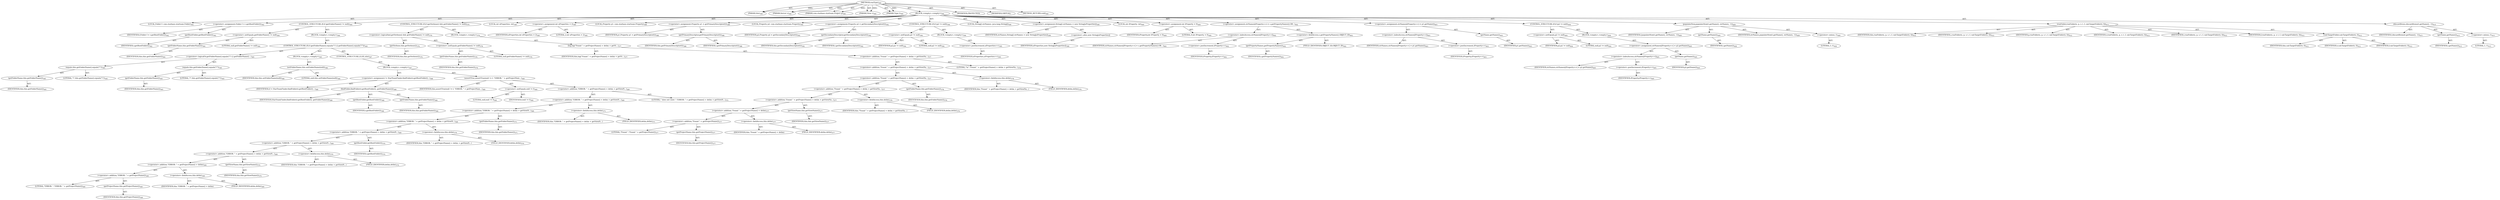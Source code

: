 digraph "runType" {  
"111669149702" [label = <(METHOD,runType)<SUB>360</SUB>> ]
"115964116997" [label = <(PARAM,this)<SUB>360</SUB>> ]
"115964117022" [label = <(PARAM,Server s)<SUB>360</SUB>> ]
"115964117023" [label = <(PARAM,com.starbase.starteam.Project p)<SUB>360</SUB>> ]
"115964117024" [label = <(PARAM,View v)<SUB>360</SUB>> ]
"115964117025" [label = <(PARAM,Type t)<SUB>360</SUB>> ]
"25769803795" [label = <(BLOCK,&lt;empty&gt;,&lt;empty&gt;)<SUB>360</SUB>> ]
"94489280523" [label = <(LOCAL,Folder f: com.starbase.starteam.Folder)<SUB>362</SUB>> ]
"30064771188" [label = <(&lt;operator&gt;.assignment,Folder f = v.getRootFolder())<SUB>362</SUB>> ]
"68719476874" [label = <(IDENTIFIER,f,Folder f = v.getRootFolder())<SUB>362</SUB>> ]
"30064771189" [label = <(getRootFolder,getRootFolder())<SUB>362</SUB>> ]
"68719476875" [label = <(IDENTIFIER,v,getRootFolder())<SUB>362</SUB>> ]
"47244640269" [label = <(CONTROL_STRUCTURE,IF,if (getFolderName() != null))<SUB>364</SUB>> ]
"30064771190" [label = <(&lt;operator&gt;.notEquals,getFolderName() != null)<SUB>364</SUB>> ]
"30064771191" [label = <(getFolderName,this.getFolderName())<SUB>364</SUB>> ]
"68719476770" [label = <(IDENTIFIER,this,this.getFolderName())<SUB>364</SUB>> ]
"90194313243" [label = <(LITERAL,null,getFolderName() != null)<SUB>364</SUB>> ]
"25769803796" [label = <(BLOCK,&lt;empty&gt;,&lt;empty&gt;)<SUB>364</SUB>> ]
"47244640270" [label = <(CONTROL_STRUCTURE,IF,if (getFolderName().equals(&quot;\\&quot;) || getFolderName().equals(&quot;/&quot;)))<SUB>365</SUB>> ]
"30064771192" [label = <(&lt;operator&gt;.logicalOr,getFolderName().equals(&quot;\\&quot;) || getFolderName()...)<SUB>365</SUB>> ]
"30064771193" [label = <(equals,this.getFolderName().equals(&quot;\\&quot;))<SUB>365</SUB>> ]
"30064771194" [label = <(getFolderName,this.getFolderName())<SUB>365</SUB>> ]
"68719476771" [label = <(IDENTIFIER,this,this.getFolderName())<SUB>365</SUB>> ]
"90194313244" [label = <(LITERAL,&quot;\\&quot;,this.getFolderName().equals(&quot;\\&quot;))<SUB>365</SUB>> ]
"30064771195" [label = <(equals,this.getFolderName().equals(&quot;/&quot;))<SUB>365</SUB>> ]
"30064771196" [label = <(getFolderName,this.getFolderName())<SUB>365</SUB>> ]
"68719476772" [label = <(IDENTIFIER,this,this.getFolderName())<SUB>365</SUB>> ]
"90194313245" [label = <(LITERAL,&quot;/&quot;,this.getFolderName().equals(&quot;/&quot;))<SUB>365</SUB>> ]
"25769803797" [label = <(BLOCK,&lt;empty&gt;,&lt;empty&gt;)<SUB>365</SUB>> ]
"30064771197" [label = <(setFolderName,this.setFolderName(null))<SUB>366</SUB>> ]
"68719476773" [label = <(IDENTIFIER,this,this.setFolderName(null))<SUB>366</SUB>> ]
"90194313246" [label = <(LITERAL,null,this.setFolderName(null))<SUB>366</SUB>> ]
"47244640271" [label = <(CONTROL_STRUCTURE,ELSE,else)<SUB>367</SUB>> ]
"25769803798" [label = <(BLOCK,&lt;empty&gt;,&lt;empty&gt;)<SUB>367</SUB>> ]
"30064771198" [label = <(&lt;operator&gt;.assignment,f = StarTeamFinder.findFolder(v.getRootFolder()...)<SUB>368</SUB>> ]
"68719476876" [label = <(IDENTIFIER,f,f = StarTeamFinder.findFolder(v.getRootFolder()...)<SUB>368</SUB>> ]
"30064771199" [label = <(findFolder,findFolder(v.getRootFolder(), getFolderName()))<SUB>368</SUB>> ]
"68719476877" [label = <(IDENTIFIER,StarTeamFinder,findFolder(v.getRootFolder(), getFolderName()))<SUB>368</SUB>> ]
"30064771200" [label = <(getRootFolder,getRootFolder())<SUB>368</SUB>> ]
"68719476878" [label = <(IDENTIFIER,v,getRootFolder())<SUB>368</SUB>> ]
"30064771201" [label = <(getFolderName,this.getFolderName())<SUB>368</SUB>> ]
"68719476774" [label = <(IDENTIFIER,this,this.getFolderName())<SUB>368</SUB>> ]
"30064771202" [label = <(assertTrue,assertTrue(null != f, &quot;ERROR: &quot; + getProjectNam...)<SUB>369</SUB>> ]
"68719476778" [label = <(IDENTIFIER,this,assertTrue(null != f, &quot;ERROR: &quot; + getProjectNam...)<SUB>369</SUB>> ]
"30064771203" [label = <(&lt;operator&gt;.notEquals,null != f)<SUB>369</SUB>> ]
"90194313247" [label = <(LITERAL,null,null != f)<SUB>369</SUB>> ]
"68719476879" [label = <(IDENTIFIER,f,null != f)<SUB>369</SUB>> ]
"30064771204" [label = <(&lt;operator&gt;.addition,&quot;ERROR: &quot; + getProjectName() + delim + getViewN...)<SUB>369</SUB>> ]
"30064771205" [label = <(&lt;operator&gt;.addition,&quot;ERROR: &quot; + getProjectName() + delim + getViewN...)<SUB>369</SUB>> ]
"30064771206" [label = <(&lt;operator&gt;.addition,&quot;ERROR: &quot; + getProjectName() + delim + getViewN...)<SUB>369</SUB>> ]
"30064771207" [label = <(&lt;operator&gt;.addition,&quot;ERROR: &quot; + getProjectName() + delim + getViewN...)<SUB>369</SUB>> ]
"30064771208" [label = <(&lt;operator&gt;.addition,&quot;ERROR: &quot; + getProjectName() + delim + getViewN...)<SUB>369</SUB>> ]
"30064771209" [label = <(&lt;operator&gt;.addition,&quot;ERROR: &quot; + getProjectName() + delim + getViewN...)<SUB>369</SUB>> ]
"30064771210" [label = <(&lt;operator&gt;.addition,&quot;ERROR: &quot; + getProjectName() + delim + getViewN...)<SUB>369</SUB>> ]
"30064771211" [label = <(&lt;operator&gt;.addition,&quot;ERROR: &quot; + getProjectName() + delim)<SUB>369</SUB>> ]
"30064771212" [label = <(&lt;operator&gt;.addition,&quot;ERROR: &quot; + getProjectName())<SUB>369</SUB>> ]
"90194313248" [label = <(LITERAL,&quot;ERROR: &quot;,&quot;ERROR: &quot; + getProjectName())<SUB>369</SUB>> ]
"30064771213" [label = <(getProjectName,this.getProjectName())<SUB>369</SUB>> ]
"68719476775" [label = <(IDENTIFIER,this,this.getProjectName())<SUB>369</SUB>> ]
"30064771214" [label = <(&lt;operator&gt;.fieldAccess,this.delim)<SUB>369</SUB>> ]
"68719476880" [label = <(IDENTIFIER,this,&quot;ERROR: &quot; + getProjectName() + delim)> ]
"55834574856" [label = <(FIELD_IDENTIFIER,delim,delim)<SUB>369</SUB>> ]
"30064771215" [label = <(getViewName,this.getViewName())<SUB>370</SUB>> ]
"68719476776" [label = <(IDENTIFIER,this,this.getViewName())<SUB>370</SUB>> ]
"30064771216" [label = <(&lt;operator&gt;.fieldAccess,this.delim)<SUB>370</SUB>> ]
"68719476881" [label = <(IDENTIFIER,this,&quot;ERROR: &quot; + getProjectName() + delim + getViewN...)> ]
"55834574857" [label = <(FIELD_IDENTIFIER,delim,delim)<SUB>370</SUB>> ]
"30064771217" [label = <(getRootFolder,getRootFolder())<SUB>370</SUB>> ]
"68719476882" [label = <(IDENTIFIER,v,getRootFolder())<SUB>370</SUB>> ]
"30064771218" [label = <(&lt;operator&gt;.fieldAccess,this.delim)<SUB>370</SUB>> ]
"68719476883" [label = <(IDENTIFIER,this,&quot;ERROR: &quot; + getProjectName() + delim + getViewN...)> ]
"55834574858" [label = <(FIELD_IDENTIFIER,delim,delim)<SUB>370</SUB>> ]
"30064771219" [label = <(getFolderName,this.getFolderName())<SUB>371</SUB>> ]
"68719476777" [label = <(IDENTIFIER,this,this.getFolderName())<SUB>371</SUB>> ]
"30064771220" [label = <(&lt;operator&gt;.fieldAccess,this.delim)<SUB>371</SUB>> ]
"68719476884" [label = <(IDENTIFIER,this,&quot;ERROR: &quot; + getProjectName() + delim + getViewN...)> ]
"55834574859" [label = <(FIELD_IDENTIFIER,delim,delim)<SUB>371</SUB>> ]
"90194313249" [label = <(LITERAL,&quot; does not exist.&quot;,&quot;ERROR: &quot; + getProjectName() + delim + getViewN...)<SUB>372</SUB>> ]
"47244640272" [label = <(CONTROL_STRUCTURE,IF,if (getVerbose() &amp;&amp; getFolderName() != null))<SUB>376</SUB>> ]
"30064771221" [label = <(&lt;operator&gt;.logicalAnd,getVerbose() &amp;&amp; getFolderName() != null)<SUB>376</SUB>> ]
"30064771222" [label = <(getVerbose,this.getVerbose())<SUB>376</SUB>> ]
"68719476779" [label = <(IDENTIFIER,this,this.getVerbose())<SUB>376</SUB>> ]
"30064771223" [label = <(&lt;operator&gt;.notEquals,getFolderName() != null)<SUB>376</SUB>> ]
"30064771224" [label = <(getFolderName,this.getFolderName())<SUB>376</SUB>> ]
"68719476780" [label = <(IDENTIFIER,this,this.getFolderName())<SUB>376</SUB>> ]
"90194313250" [label = <(LITERAL,null,getFolderName() != null)<SUB>376</SUB>> ]
"25769803799" [label = <(BLOCK,&lt;empty&gt;,&lt;empty&gt;)<SUB>376</SUB>> ]
"30064771225" [label = <(log,log(&quot;Found &quot; + getProjectName() + delim + getVi...)<SUB>377</SUB>> ]
"68719476784" [label = <(IDENTIFIER,this,log(&quot;Found &quot; + getProjectName() + delim + getVi...)<SUB>377</SUB>> ]
"30064771226" [label = <(&lt;operator&gt;.addition,&quot;Found &quot; + getProjectName() + delim + getViewNa...)<SUB>377</SUB>> ]
"30064771227" [label = <(&lt;operator&gt;.addition,&quot;Found &quot; + getProjectName() + delim + getViewNa...)<SUB>377</SUB>> ]
"30064771228" [label = <(&lt;operator&gt;.addition,&quot;Found &quot; + getProjectName() + delim + getViewNa...)<SUB>377</SUB>> ]
"30064771229" [label = <(&lt;operator&gt;.addition,&quot;Found &quot; + getProjectName() + delim + getViewNa...)<SUB>377</SUB>> ]
"30064771230" [label = <(&lt;operator&gt;.addition,&quot;Found &quot; + getProjectName() + delim + getViewNa...)<SUB>377</SUB>> ]
"30064771231" [label = <(&lt;operator&gt;.addition,&quot;Found &quot; + getProjectName() + delim)<SUB>377</SUB>> ]
"30064771232" [label = <(&lt;operator&gt;.addition,&quot;Found &quot; + getProjectName())<SUB>377</SUB>> ]
"90194313251" [label = <(LITERAL,&quot;Found &quot;,&quot;Found &quot; + getProjectName())<SUB>377</SUB>> ]
"30064771233" [label = <(getProjectName,this.getProjectName())<SUB>377</SUB>> ]
"68719476781" [label = <(IDENTIFIER,this,this.getProjectName())<SUB>377</SUB>> ]
"30064771234" [label = <(&lt;operator&gt;.fieldAccess,this.delim)<SUB>377</SUB>> ]
"68719476885" [label = <(IDENTIFIER,this,&quot;Found &quot; + getProjectName() + delim)> ]
"55834574860" [label = <(FIELD_IDENTIFIER,delim,delim)<SUB>377</SUB>> ]
"30064771235" [label = <(getViewName,this.getViewName())<SUB>377</SUB>> ]
"68719476782" [label = <(IDENTIFIER,this,this.getViewName())<SUB>377</SUB>> ]
"30064771236" [label = <(&lt;operator&gt;.fieldAccess,this.delim)<SUB>378</SUB>> ]
"68719476886" [label = <(IDENTIFIER,this,&quot;Found &quot; + getProjectName() + delim + getViewNa...)> ]
"55834574861" [label = <(FIELD_IDENTIFIER,delim,delim)<SUB>378</SUB>> ]
"30064771237" [label = <(getFolderName,this.getFolderName())<SUB>378</SUB>> ]
"68719476783" [label = <(IDENTIFIER,this,this.getFolderName())<SUB>378</SUB>> ]
"30064771238" [label = <(&lt;operator&gt;.fieldAccess,this.delim)<SUB>378</SUB>> ]
"68719476887" [label = <(IDENTIFIER,this,&quot;Found &quot; + getProjectName() + delim + getViewNa...)> ]
"55834574862" [label = <(FIELD_IDENTIFIER,delim,delim)<SUB>378</SUB>> ]
"90194313252" [label = <(LITERAL,&quot;\n&quot;,&quot;Found &quot; + getProjectName() + delim + getViewNa...)<SUB>378</SUB>> ]
"94489280524" [label = <(LOCAL,int nProperties: int)<SUB>385</SUB>> ]
"30064771239" [label = <(&lt;operator&gt;.assignment,int nProperties = 2)<SUB>385</SUB>> ]
"68719476888" [label = <(IDENTIFIER,nProperties,int nProperties = 2)<SUB>385</SUB>> ]
"90194313253" [label = <(LITERAL,2,int nProperties = 2)<SUB>385</SUB>> ]
"94489280525" [label = <(LOCAL,Property p1: com.starbase.starteam.Property)<SUB>388</SUB>> ]
"30064771240" [label = <(&lt;operator&gt;.assignment,Property p1 = getPrimaryDescriptor(t))<SUB>388</SUB>> ]
"68719476889" [label = <(IDENTIFIER,p1,Property p1 = getPrimaryDescriptor(t))<SUB>388</SUB>> ]
"30064771241" [label = <(getPrimaryDescriptor,getPrimaryDescriptor(t))<SUB>388</SUB>> ]
"68719476785" [label = <(IDENTIFIER,this,getPrimaryDescriptor(t))<SUB>388</SUB>> ]
"68719476890" [label = <(IDENTIFIER,t,getPrimaryDescriptor(t))<SUB>388</SUB>> ]
"94489280526" [label = <(LOCAL,Property p2: com.starbase.starteam.Property)<SUB>392</SUB>> ]
"30064771242" [label = <(&lt;operator&gt;.assignment,Property p2 = getSecondaryDescriptor(t))<SUB>392</SUB>> ]
"68719476891" [label = <(IDENTIFIER,p2,Property p2 = getSecondaryDescriptor(t))<SUB>392</SUB>> ]
"30064771243" [label = <(getSecondaryDescriptor,getSecondaryDescriptor(t))<SUB>392</SUB>> ]
"68719476786" [label = <(IDENTIFIER,this,getSecondaryDescriptor(t))<SUB>392</SUB>> ]
"68719476892" [label = <(IDENTIFIER,t,getSecondaryDescriptor(t))<SUB>392</SUB>> ]
"47244640273" [label = <(CONTROL_STRUCTURE,IF,if (p2 != null))<SUB>394</SUB>> ]
"30064771244" [label = <(&lt;operator&gt;.notEquals,p2 != null)<SUB>394</SUB>> ]
"68719476893" [label = <(IDENTIFIER,p2,p2 != null)<SUB>394</SUB>> ]
"90194313254" [label = <(LITERAL,null,p2 != null)<SUB>394</SUB>> ]
"25769803800" [label = <(BLOCK,&lt;empty&gt;,&lt;empty&gt;)<SUB>394</SUB>> ]
"30064771245" [label = <(&lt;operator&gt;.postIncrement,nProperties++)<SUB>395</SUB>> ]
"68719476894" [label = <(IDENTIFIER,nProperties,nProperties++)<SUB>395</SUB>> ]
"94489280527" [label = <(LOCAL,String[] strNames: java.lang.String[])<SUB>399</SUB>> ]
"30064771246" [label = <(&lt;operator&gt;.assignment,String[] strNames = new String[nProperties])<SUB>399</SUB>> ]
"68719476895" [label = <(IDENTIFIER,strNames,String[] strNames = new String[nProperties])<SUB>399</SUB>> ]
"30064771247" [label = <(&lt;operator&gt;.alloc,new String[nProperties])> ]
"68719476896" [label = <(IDENTIFIER,nProperties,new String[nProperties])<SUB>399</SUB>> ]
"94489280528" [label = <(LOCAL,int iProperty: int)<SUB>400</SUB>> ]
"30064771248" [label = <(&lt;operator&gt;.assignment,int iProperty = 0)<SUB>400</SUB>> ]
"68719476897" [label = <(IDENTIFIER,iProperty,int iProperty = 0)<SUB>400</SUB>> ]
"90194313255" [label = <(LITERAL,0,int iProperty = 0)<SUB>400</SUB>> ]
"30064771249" [label = <(&lt;operator&gt;.assignment,strNames[iProperty++] = s.getPropertyNames().OB...)<SUB>402</SUB>> ]
"30064771250" [label = <(&lt;operator&gt;.indexAccess,strNames[iProperty++])<SUB>402</SUB>> ]
"68719476898" [label = <(IDENTIFIER,strNames,strNames[iProperty++] = s.getPropertyNames().OB...)<SUB>402</SUB>> ]
"30064771251" [label = <(&lt;operator&gt;.postIncrement,iProperty++)<SUB>402</SUB>> ]
"68719476899" [label = <(IDENTIFIER,iProperty,iProperty++)<SUB>402</SUB>> ]
"30064771252" [label = <(&lt;operator&gt;.fieldAccess,s.getPropertyNames().OBJECT_ID)<SUB>402</SUB>> ]
"30064771253" [label = <(getPropertyNames,getPropertyNames())<SUB>402</SUB>> ]
"68719476900" [label = <(IDENTIFIER,s,getPropertyNames())<SUB>402</SUB>> ]
"55834574863" [label = <(FIELD_IDENTIFIER,OBJECT_ID,OBJECT_ID)<SUB>402</SUB>> ]
"30064771254" [label = <(&lt;operator&gt;.assignment,strNames[iProperty++] = p1.getName())<SUB>403</SUB>> ]
"30064771255" [label = <(&lt;operator&gt;.indexAccess,strNames[iProperty++])<SUB>403</SUB>> ]
"68719476901" [label = <(IDENTIFIER,strNames,strNames[iProperty++] = p1.getName())<SUB>403</SUB>> ]
"30064771256" [label = <(&lt;operator&gt;.postIncrement,iProperty++)<SUB>403</SUB>> ]
"68719476902" [label = <(IDENTIFIER,iProperty,iProperty++)<SUB>403</SUB>> ]
"30064771257" [label = <(getName,getName())<SUB>403</SUB>> ]
"68719476903" [label = <(IDENTIFIER,p1,getName())<SUB>403</SUB>> ]
"47244640274" [label = <(CONTROL_STRUCTURE,IF,if (p2 != null))<SUB>404</SUB>> ]
"30064771258" [label = <(&lt;operator&gt;.notEquals,p2 != null)<SUB>404</SUB>> ]
"68719476904" [label = <(IDENTIFIER,p2,p2 != null)<SUB>404</SUB>> ]
"90194313256" [label = <(LITERAL,null,p2 != null)<SUB>404</SUB>> ]
"25769803801" [label = <(BLOCK,&lt;empty&gt;,&lt;empty&gt;)<SUB>404</SUB>> ]
"30064771259" [label = <(&lt;operator&gt;.assignment,strNames[iProperty++] = p2.getName())<SUB>405</SUB>> ]
"30064771260" [label = <(&lt;operator&gt;.indexAccess,strNames[iProperty++])<SUB>405</SUB>> ]
"68719476905" [label = <(IDENTIFIER,strNames,strNames[iProperty++] = p2.getName())<SUB>405</SUB>> ]
"30064771261" [label = <(&lt;operator&gt;.postIncrement,iProperty++)<SUB>405</SUB>> ]
"68719476906" [label = <(IDENTIFIER,iProperty,iProperty++)<SUB>405</SUB>> ]
"30064771262" [label = <(getName,getName())<SUB>405</SUB>> ]
"68719476907" [label = <(IDENTIFIER,p2,getName())<SUB>405</SUB>> ]
"30064771263" [label = <(populateNow,populateNow(t.getName(), strNames, -1))<SUB>409</SUB>> ]
"68719476908" [label = <(IDENTIFIER,f,populateNow(t.getName(), strNames, -1))<SUB>409</SUB>> ]
"30064771264" [label = <(getName,getName())<SUB>409</SUB>> ]
"68719476909" [label = <(IDENTIFIER,t,getName())<SUB>409</SUB>> ]
"68719476910" [label = <(IDENTIFIER,strNames,populateNow(t.getName(), strNames, -1))<SUB>409</SUB>> ]
"30064771265" [label = <(&lt;operator&gt;.minus,-1)<SUB>409</SUB>> ]
"90194313257" [label = <(LITERAL,1,-1)<SUB>409</SUB>> ]
"30064771266" [label = <(runFolder,runFolder(s, p, v, t, f, calcTargetFolder(v, f)))<SUB>412</SUB>> ]
"68719476788" [label = <(IDENTIFIER,this,runFolder(s, p, v, t, f, calcTargetFolder(v, f)))<SUB>412</SUB>> ]
"68719476911" [label = <(IDENTIFIER,s,runFolder(s, p, v, t, f, calcTargetFolder(v, f)))<SUB>412</SUB>> ]
"68719476912" [label = <(IDENTIFIER,p,runFolder(s, p, v, t, f, calcTargetFolder(v, f)))<SUB>412</SUB>> ]
"68719476913" [label = <(IDENTIFIER,v,runFolder(s, p, v, t, f, calcTargetFolder(v, f)))<SUB>412</SUB>> ]
"68719476914" [label = <(IDENTIFIER,t,runFolder(s, p, v, t, f, calcTargetFolder(v, f)))<SUB>412</SUB>> ]
"68719476915" [label = <(IDENTIFIER,f,runFolder(s, p, v, t, f, calcTargetFolder(v, f)))<SUB>412</SUB>> ]
"30064771267" [label = <(calcTargetFolder,calcTargetFolder(v, f))<SUB>412</SUB>> ]
"68719476787" [label = <(IDENTIFIER,this,calcTargetFolder(v, f))<SUB>412</SUB>> ]
"68719476916" [label = <(IDENTIFIER,v,calcTargetFolder(v, f))<SUB>412</SUB>> ]
"68719476917" [label = <(IDENTIFIER,f,calcTargetFolder(v, f))<SUB>412</SUB>> ]
"30064771268" [label = <(discardItems,discardItems(t.getName(), -1))<SUB>415</SUB>> ]
"68719476918" [label = <(IDENTIFIER,f,discardItems(t.getName(), -1))<SUB>415</SUB>> ]
"30064771269" [label = <(getName,getName())<SUB>415</SUB>> ]
"68719476919" [label = <(IDENTIFIER,t,getName())<SUB>415</SUB>> ]
"30064771270" [label = <(&lt;operator&gt;.minus,-1)<SUB>415</SUB>> ]
"90194313258" [label = <(LITERAL,1,-1)<SUB>415</SUB>> ]
"133143986211" [label = <(MODIFIER,PROTECTED)> ]
"133143986212" [label = <(MODIFIER,VIRTUAL)> ]
"128849018886" [label = <(METHOD_RETURN,void)<SUB>360</SUB>> ]
  "111669149702" -> "115964116997"  [ label = "AST: "] 
  "111669149702" -> "115964117022"  [ label = "AST: "] 
  "111669149702" -> "115964117023"  [ label = "AST: "] 
  "111669149702" -> "115964117024"  [ label = "AST: "] 
  "111669149702" -> "115964117025"  [ label = "AST: "] 
  "111669149702" -> "25769803795"  [ label = "AST: "] 
  "111669149702" -> "133143986211"  [ label = "AST: "] 
  "111669149702" -> "133143986212"  [ label = "AST: "] 
  "111669149702" -> "128849018886"  [ label = "AST: "] 
  "25769803795" -> "94489280523"  [ label = "AST: "] 
  "25769803795" -> "30064771188"  [ label = "AST: "] 
  "25769803795" -> "47244640269"  [ label = "AST: "] 
  "25769803795" -> "47244640272"  [ label = "AST: "] 
  "25769803795" -> "94489280524"  [ label = "AST: "] 
  "25769803795" -> "30064771239"  [ label = "AST: "] 
  "25769803795" -> "94489280525"  [ label = "AST: "] 
  "25769803795" -> "30064771240"  [ label = "AST: "] 
  "25769803795" -> "94489280526"  [ label = "AST: "] 
  "25769803795" -> "30064771242"  [ label = "AST: "] 
  "25769803795" -> "47244640273"  [ label = "AST: "] 
  "25769803795" -> "94489280527"  [ label = "AST: "] 
  "25769803795" -> "30064771246"  [ label = "AST: "] 
  "25769803795" -> "94489280528"  [ label = "AST: "] 
  "25769803795" -> "30064771248"  [ label = "AST: "] 
  "25769803795" -> "30064771249"  [ label = "AST: "] 
  "25769803795" -> "30064771254"  [ label = "AST: "] 
  "25769803795" -> "47244640274"  [ label = "AST: "] 
  "25769803795" -> "30064771263"  [ label = "AST: "] 
  "25769803795" -> "30064771266"  [ label = "AST: "] 
  "25769803795" -> "30064771268"  [ label = "AST: "] 
  "30064771188" -> "68719476874"  [ label = "AST: "] 
  "30064771188" -> "30064771189"  [ label = "AST: "] 
  "30064771189" -> "68719476875"  [ label = "AST: "] 
  "47244640269" -> "30064771190"  [ label = "AST: "] 
  "47244640269" -> "25769803796"  [ label = "AST: "] 
  "30064771190" -> "30064771191"  [ label = "AST: "] 
  "30064771190" -> "90194313243"  [ label = "AST: "] 
  "30064771191" -> "68719476770"  [ label = "AST: "] 
  "25769803796" -> "47244640270"  [ label = "AST: "] 
  "47244640270" -> "30064771192"  [ label = "AST: "] 
  "47244640270" -> "25769803797"  [ label = "AST: "] 
  "47244640270" -> "47244640271"  [ label = "AST: "] 
  "30064771192" -> "30064771193"  [ label = "AST: "] 
  "30064771192" -> "30064771195"  [ label = "AST: "] 
  "30064771193" -> "30064771194"  [ label = "AST: "] 
  "30064771193" -> "90194313244"  [ label = "AST: "] 
  "30064771194" -> "68719476771"  [ label = "AST: "] 
  "30064771195" -> "30064771196"  [ label = "AST: "] 
  "30064771195" -> "90194313245"  [ label = "AST: "] 
  "30064771196" -> "68719476772"  [ label = "AST: "] 
  "25769803797" -> "30064771197"  [ label = "AST: "] 
  "30064771197" -> "68719476773"  [ label = "AST: "] 
  "30064771197" -> "90194313246"  [ label = "AST: "] 
  "47244640271" -> "25769803798"  [ label = "AST: "] 
  "25769803798" -> "30064771198"  [ label = "AST: "] 
  "25769803798" -> "30064771202"  [ label = "AST: "] 
  "30064771198" -> "68719476876"  [ label = "AST: "] 
  "30064771198" -> "30064771199"  [ label = "AST: "] 
  "30064771199" -> "68719476877"  [ label = "AST: "] 
  "30064771199" -> "30064771200"  [ label = "AST: "] 
  "30064771199" -> "30064771201"  [ label = "AST: "] 
  "30064771200" -> "68719476878"  [ label = "AST: "] 
  "30064771201" -> "68719476774"  [ label = "AST: "] 
  "30064771202" -> "68719476778"  [ label = "AST: "] 
  "30064771202" -> "30064771203"  [ label = "AST: "] 
  "30064771202" -> "30064771204"  [ label = "AST: "] 
  "30064771203" -> "90194313247"  [ label = "AST: "] 
  "30064771203" -> "68719476879"  [ label = "AST: "] 
  "30064771204" -> "30064771205"  [ label = "AST: "] 
  "30064771204" -> "90194313249"  [ label = "AST: "] 
  "30064771205" -> "30064771206"  [ label = "AST: "] 
  "30064771205" -> "30064771220"  [ label = "AST: "] 
  "30064771206" -> "30064771207"  [ label = "AST: "] 
  "30064771206" -> "30064771219"  [ label = "AST: "] 
  "30064771207" -> "30064771208"  [ label = "AST: "] 
  "30064771207" -> "30064771218"  [ label = "AST: "] 
  "30064771208" -> "30064771209"  [ label = "AST: "] 
  "30064771208" -> "30064771217"  [ label = "AST: "] 
  "30064771209" -> "30064771210"  [ label = "AST: "] 
  "30064771209" -> "30064771216"  [ label = "AST: "] 
  "30064771210" -> "30064771211"  [ label = "AST: "] 
  "30064771210" -> "30064771215"  [ label = "AST: "] 
  "30064771211" -> "30064771212"  [ label = "AST: "] 
  "30064771211" -> "30064771214"  [ label = "AST: "] 
  "30064771212" -> "90194313248"  [ label = "AST: "] 
  "30064771212" -> "30064771213"  [ label = "AST: "] 
  "30064771213" -> "68719476775"  [ label = "AST: "] 
  "30064771214" -> "68719476880"  [ label = "AST: "] 
  "30064771214" -> "55834574856"  [ label = "AST: "] 
  "30064771215" -> "68719476776"  [ label = "AST: "] 
  "30064771216" -> "68719476881"  [ label = "AST: "] 
  "30064771216" -> "55834574857"  [ label = "AST: "] 
  "30064771217" -> "68719476882"  [ label = "AST: "] 
  "30064771218" -> "68719476883"  [ label = "AST: "] 
  "30064771218" -> "55834574858"  [ label = "AST: "] 
  "30064771219" -> "68719476777"  [ label = "AST: "] 
  "30064771220" -> "68719476884"  [ label = "AST: "] 
  "30064771220" -> "55834574859"  [ label = "AST: "] 
  "47244640272" -> "30064771221"  [ label = "AST: "] 
  "47244640272" -> "25769803799"  [ label = "AST: "] 
  "30064771221" -> "30064771222"  [ label = "AST: "] 
  "30064771221" -> "30064771223"  [ label = "AST: "] 
  "30064771222" -> "68719476779"  [ label = "AST: "] 
  "30064771223" -> "30064771224"  [ label = "AST: "] 
  "30064771223" -> "90194313250"  [ label = "AST: "] 
  "30064771224" -> "68719476780"  [ label = "AST: "] 
  "25769803799" -> "30064771225"  [ label = "AST: "] 
  "30064771225" -> "68719476784"  [ label = "AST: "] 
  "30064771225" -> "30064771226"  [ label = "AST: "] 
  "30064771226" -> "30064771227"  [ label = "AST: "] 
  "30064771226" -> "90194313252"  [ label = "AST: "] 
  "30064771227" -> "30064771228"  [ label = "AST: "] 
  "30064771227" -> "30064771238"  [ label = "AST: "] 
  "30064771228" -> "30064771229"  [ label = "AST: "] 
  "30064771228" -> "30064771237"  [ label = "AST: "] 
  "30064771229" -> "30064771230"  [ label = "AST: "] 
  "30064771229" -> "30064771236"  [ label = "AST: "] 
  "30064771230" -> "30064771231"  [ label = "AST: "] 
  "30064771230" -> "30064771235"  [ label = "AST: "] 
  "30064771231" -> "30064771232"  [ label = "AST: "] 
  "30064771231" -> "30064771234"  [ label = "AST: "] 
  "30064771232" -> "90194313251"  [ label = "AST: "] 
  "30064771232" -> "30064771233"  [ label = "AST: "] 
  "30064771233" -> "68719476781"  [ label = "AST: "] 
  "30064771234" -> "68719476885"  [ label = "AST: "] 
  "30064771234" -> "55834574860"  [ label = "AST: "] 
  "30064771235" -> "68719476782"  [ label = "AST: "] 
  "30064771236" -> "68719476886"  [ label = "AST: "] 
  "30064771236" -> "55834574861"  [ label = "AST: "] 
  "30064771237" -> "68719476783"  [ label = "AST: "] 
  "30064771238" -> "68719476887"  [ label = "AST: "] 
  "30064771238" -> "55834574862"  [ label = "AST: "] 
  "30064771239" -> "68719476888"  [ label = "AST: "] 
  "30064771239" -> "90194313253"  [ label = "AST: "] 
  "30064771240" -> "68719476889"  [ label = "AST: "] 
  "30064771240" -> "30064771241"  [ label = "AST: "] 
  "30064771241" -> "68719476785"  [ label = "AST: "] 
  "30064771241" -> "68719476890"  [ label = "AST: "] 
  "30064771242" -> "68719476891"  [ label = "AST: "] 
  "30064771242" -> "30064771243"  [ label = "AST: "] 
  "30064771243" -> "68719476786"  [ label = "AST: "] 
  "30064771243" -> "68719476892"  [ label = "AST: "] 
  "47244640273" -> "30064771244"  [ label = "AST: "] 
  "47244640273" -> "25769803800"  [ label = "AST: "] 
  "30064771244" -> "68719476893"  [ label = "AST: "] 
  "30064771244" -> "90194313254"  [ label = "AST: "] 
  "25769803800" -> "30064771245"  [ label = "AST: "] 
  "30064771245" -> "68719476894"  [ label = "AST: "] 
  "30064771246" -> "68719476895"  [ label = "AST: "] 
  "30064771246" -> "30064771247"  [ label = "AST: "] 
  "30064771247" -> "68719476896"  [ label = "AST: "] 
  "30064771248" -> "68719476897"  [ label = "AST: "] 
  "30064771248" -> "90194313255"  [ label = "AST: "] 
  "30064771249" -> "30064771250"  [ label = "AST: "] 
  "30064771249" -> "30064771252"  [ label = "AST: "] 
  "30064771250" -> "68719476898"  [ label = "AST: "] 
  "30064771250" -> "30064771251"  [ label = "AST: "] 
  "30064771251" -> "68719476899"  [ label = "AST: "] 
  "30064771252" -> "30064771253"  [ label = "AST: "] 
  "30064771252" -> "55834574863"  [ label = "AST: "] 
  "30064771253" -> "68719476900"  [ label = "AST: "] 
  "30064771254" -> "30064771255"  [ label = "AST: "] 
  "30064771254" -> "30064771257"  [ label = "AST: "] 
  "30064771255" -> "68719476901"  [ label = "AST: "] 
  "30064771255" -> "30064771256"  [ label = "AST: "] 
  "30064771256" -> "68719476902"  [ label = "AST: "] 
  "30064771257" -> "68719476903"  [ label = "AST: "] 
  "47244640274" -> "30064771258"  [ label = "AST: "] 
  "47244640274" -> "25769803801"  [ label = "AST: "] 
  "30064771258" -> "68719476904"  [ label = "AST: "] 
  "30064771258" -> "90194313256"  [ label = "AST: "] 
  "25769803801" -> "30064771259"  [ label = "AST: "] 
  "30064771259" -> "30064771260"  [ label = "AST: "] 
  "30064771259" -> "30064771262"  [ label = "AST: "] 
  "30064771260" -> "68719476905"  [ label = "AST: "] 
  "30064771260" -> "30064771261"  [ label = "AST: "] 
  "30064771261" -> "68719476906"  [ label = "AST: "] 
  "30064771262" -> "68719476907"  [ label = "AST: "] 
  "30064771263" -> "68719476908"  [ label = "AST: "] 
  "30064771263" -> "30064771264"  [ label = "AST: "] 
  "30064771263" -> "68719476910"  [ label = "AST: "] 
  "30064771263" -> "30064771265"  [ label = "AST: "] 
  "30064771264" -> "68719476909"  [ label = "AST: "] 
  "30064771265" -> "90194313257"  [ label = "AST: "] 
  "30064771266" -> "68719476788"  [ label = "AST: "] 
  "30064771266" -> "68719476911"  [ label = "AST: "] 
  "30064771266" -> "68719476912"  [ label = "AST: "] 
  "30064771266" -> "68719476913"  [ label = "AST: "] 
  "30064771266" -> "68719476914"  [ label = "AST: "] 
  "30064771266" -> "68719476915"  [ label = "AST: "] 
  "30064771266" -> "30064771267"  [ label = "AST: "] 
  "30064771267" -> "68719476787"  [ label = "AST: "] 
  "30064771267" -> "68719476916"  [ label = "AST: "] 
  "30064771267" -> "68719476917"  [ label = "AST: "] 
  "30064771268" -> "68719476918"  [ label = "AST: "] 
  "30064771268" -> "30064771269"  [ label = "AST: "] 
  "30064771268" -> "30064771270"  [ label = "AST: "] 
  "30064771269" -> "68719476919"  [ label = "AST: "] 
  "30064771270" -> "90194313258"  [ label = "AST: "] 
  "111669149702" -> "115964116997"  [ label = "DDG: "] 
  "111669149702" -> "115964117022"  [ label = "DDG: "] 
  "111669149702" -> "115964117023"  [ label = "DDG: "] 
  "111669149702" -> "115964117024"  [ label = "DDG: "] 
  "111669149702" -> "115964117025"  [ label = "DDG: "] 
}
